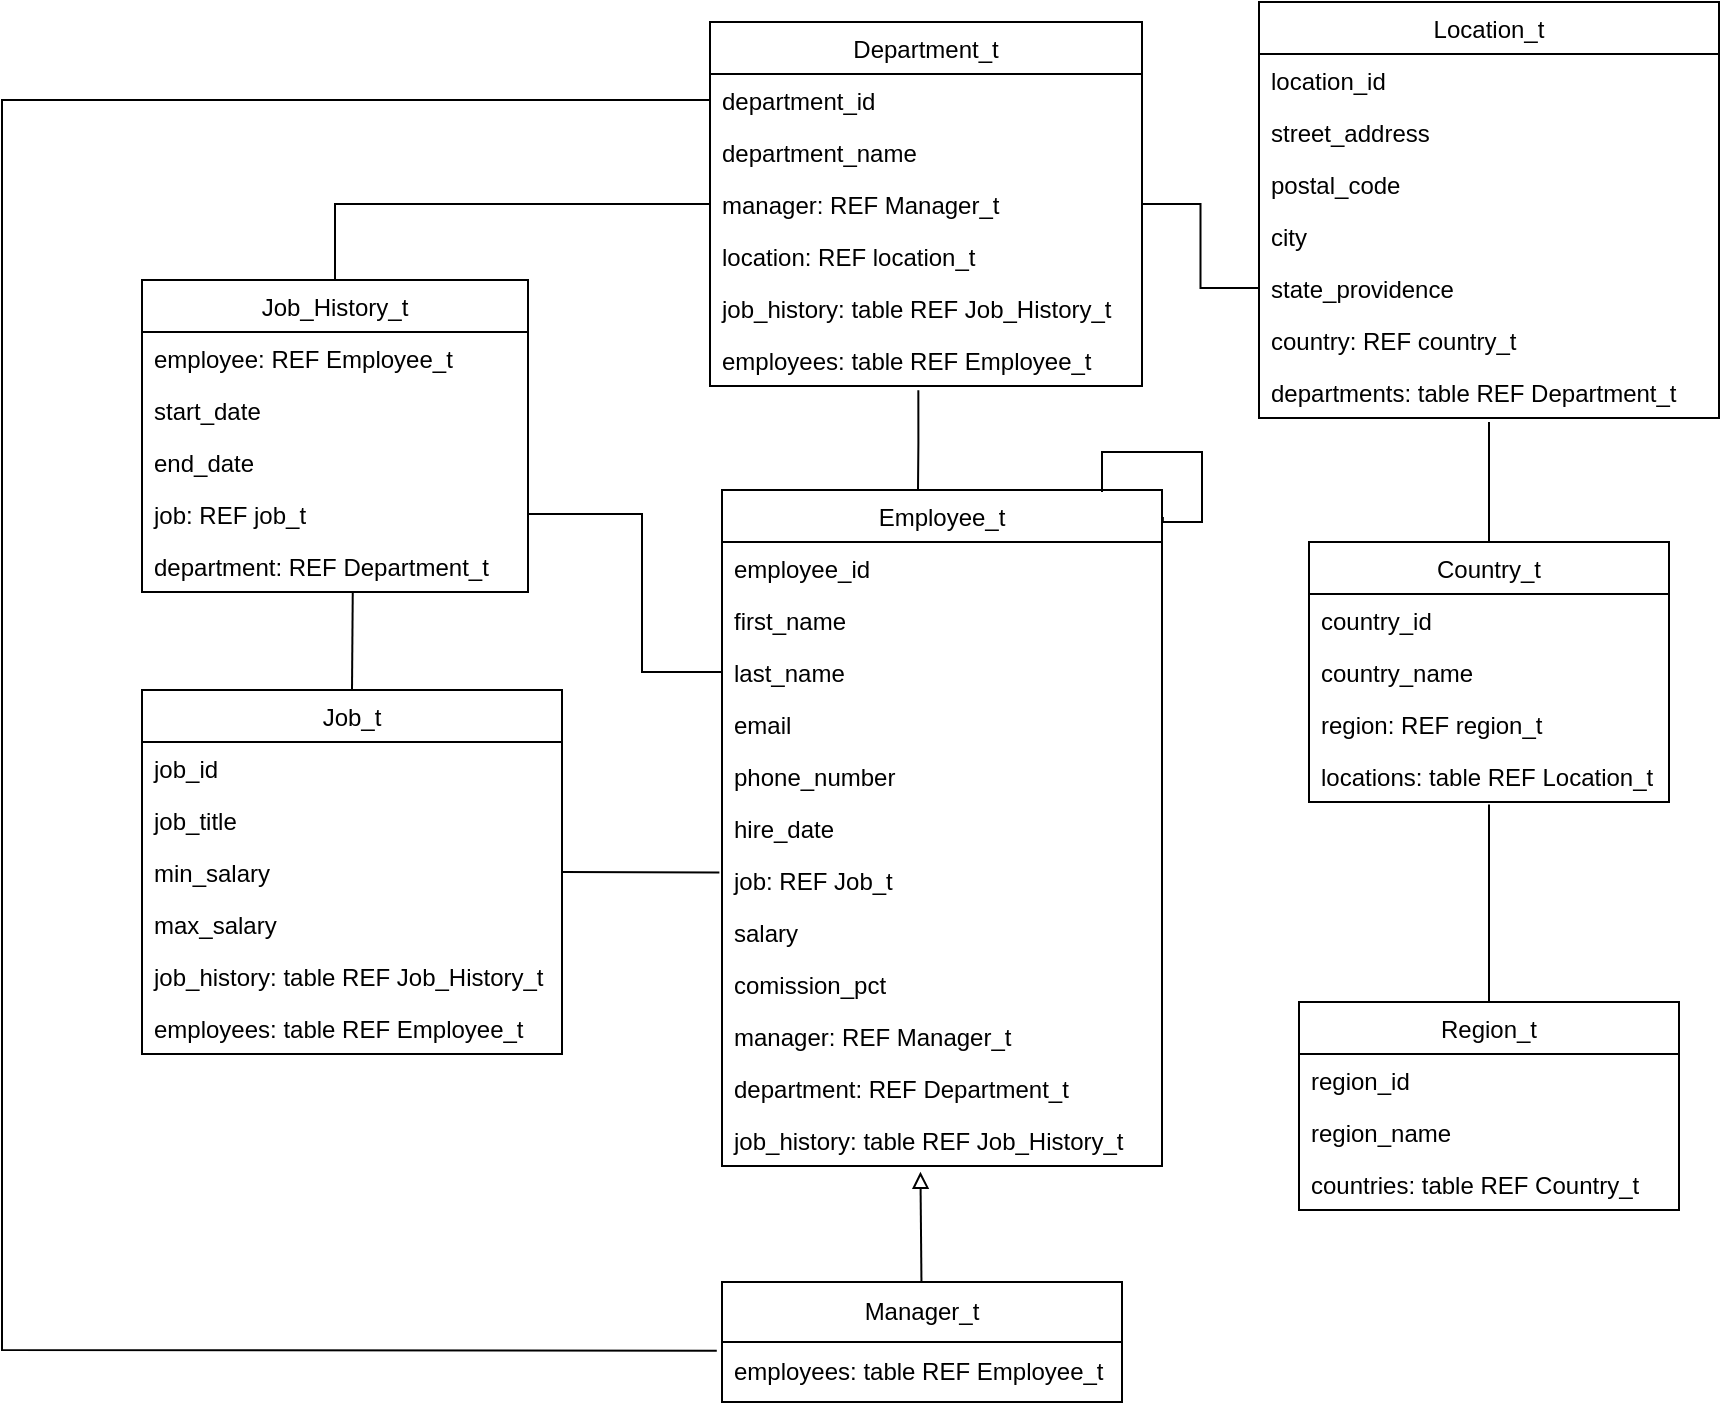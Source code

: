<mxfile version="24.3.1" type="device">
  <diagram id="C5RBs43oDa-KdzZeNtuy" name="Page-1">
    <mxGraphModel dx="1194" dy="631" grid="1" gridSize="10" guides="1" tooltips="1" connect="1" arrows="1" fold="1" page="1" pageScale="1" pageWidth="827" pageHeight="1169" math="0" shadow="0">
      <root>
        <mxCell id="WIyWlLk6GJQsqaUBKTNV-0" />
        <mxCell id="WIyWlLk6GJQsqaUBKTNV-1" parent="WIyWlLk6GJQsqaUBKTNV-0" />
        <mxCell id="zkfFHV4jXpPFQw0GAbJ--0" value="Country_t" style="swimlane;fontStyle=0;align=center;verticalAlign=top;childLayout=stackLayout;horizontal=1;startSize=26;horizontalStack=0;resizeParent=1;resizeLast=0;collapsible=1;marginBottom=0;rounded=0;shadow=0;strokeWidth=1;" parent="WIyWlLk6GJQsqaUBKTNV-1" vertex="1">
          <mxGeometry x="713.5" y="560" width="180" height="130" as="geometry">
            <mxRectangle x="230" y="140" width="160" height="26" as="alternateBounds" />
          </mxGeometry>
        </mxCell>
        <mxCell id="zkfFHV4jXpPFQw0GAbJ--1" value="country_id" style="text;align=left;verticalAlign=top;spacingLeft=4;spacingRight=4;overflow=hidden;rotatable=0;points=[[0,0.5],[1,0.5]];portConstraint=eastwest;" parent="zkfFHV4jXpPFQw0GAbJ--0" vertex="1">
          <mxGeometry y="26" width="180" height="26" as="geometry" />
        </mxCell>
        <mxCell id="zkfFHV4jXpPFQw0GAbJ--2" value="country_name" style="text;align=left;verticalAlign=top;spacingLeft=4;spacingRight=4;overflow=hidden;rotatable=0;points=[[0,0.5],[1,0.5]];portConstraint=eastwest;rounded=0;shadow=0;html=0;" parent="zkfFHV4jXpPFQw0GAbJ--0" vertex="1">
          <mxGeometry y="52" width="180" height="26" as="geometry" />
        </mxCell>
        <mxCell id="zkfFHV4jXpPFQw0GAbJ--3" value="region: REF region_t" style="text;align=left;verticalAlign=top;spacingLeft=4;spacingRight=4;overflow=hidden;rotatable=0;points=[[0,0.5],[1,0.5]];portConstraint=eastwest;rounded=0;shadow=0;html=0;" parent="zkfFHV4jXpPFQw0GAbJ--0" vertex="1">
          <mxGeometry y="78" width="180" height="26" as="geometry" />
        </mxCell>
        <mxCell id="RhpzGCmkU5AaHxRv9V3G-1" value="locations: table REF Location_t" style="text;align=left;verticalAlign=top;spacingLeft=4;spacingRight=4;overflow=hidden;rotatable=0;points=[[0,0.5],[1,0.5]];portConstraint=eastwest;rounded=0;shadow=0;html=0;" parent="zkfFHV4jXpPFQw0GAbJ--0" vertex="1">
          <mxGeometry y="104" width="180" height="26" as="geometry" />
        </mxCell>
        <mxCell id="zkfFHV4jXpPFQw0GAbJ--17" value="Region_t" style="swimlane;fontStyle=0;align=center;verticalAlign=top;childLayout=stackLayout;horizontal=1;startSize=26;horizontalStack=0;resizeParent=1;resizeLast=0;collapsible=1;marginBottom=0;rounded=0;shadow=0;strokeWidth=1;" parent="WIyWlLk6GJQsqaUBKTNV-1" vertex="1">
          <mxGeometry x="708.5" y="790" width="190" height="104" as="geometry">
            <mxRectangle x="550" y="140" width="160" height="26" as="alternateBounds" />
          </mxGeometry>
        </mxCell>
        <mxCell id="zkfFHV4jXpPFQw0GAbJ--18" value="region_id" style="text;align=left;verticalAlign=top;spacingLeft=4;spacingRight=4;overflow=hidden;rotatable=0;points=[[0,0.5],[1,0.5]];portConstraint=eastwest;" parent="zkfFHV4jXpPFQw0GAbJ--17" vertex="1">
          <mxGeometry y="26" width="190" height="26" as="geometry" />
        </mxCell>
        <mxCell id="zkfFHV4jXpPFQw0GAbJ--19" value="region_name" style="text;align=left;verticalAlign=top;spacingLeft=4;spacingRight=4;overflow=hidden;rotatable=0;points=[[0,0.5],[1,0.5]];portConstraint=eastwest;rounded=0;shadow=0;html=0;" parent="zkfFHV4jXpPFQw0GAbJ--17" vertex="1">
          <mxGeometry y="52" width="190" height="26" as="geometry" />
        </mxCell>
        <mxCell id="RhpzGCmkU5AaHxRv9V3G-0" value="countries: table REF Country_t" style="text;align=left;verticalAlign=top;spacingLeft=4;spacingRight=4;overflow=hidden;rotatable=0;points=[[0,0.5],[1,0.5]];portConstraint=eastwest;rounded=0;shadow=0;html=0;" parent="zkfFHV4jXpPFQw0GAbJ--17" vertex="1">
          <mxGeometry y="78" width="190" height="26" as="geometry" />
        </mxCell>
        <mxCell id="RhpzGCmkU5AaHxRv9V3G-2" value="Location_t" style="swimlane;fontStyle=0;align=center;verticalAlign=top;childLayout=stackLayout;horizontal=1;startSize=26;horizontalStack=0;resizeParent=1;resizeLast=0;collapsible=1;marginBottom=0;rounded=0;shadow=0;strokeWidth=1;" parent="WIyWlLk6GJQsqaUBKTNV-1" vertex="1">
          <mxGeometry x="688.5" y="290" width="230" height="208" as="geometry">
            <mxRectangle x="230" y="140" width="160" height="26" as="alternateBounds" />
          </mxGeometry>
        </mxCell>
        <mxCell id="RhpzGCmkU5AaHxRv9V3G-3" value="location_id" style="text;align=left;verticalAlign=top;spacingLeft=4;spacingRight=4;overflow=hidden;rotatable=0;points=[[0,0.5],[1,0.5]];portConstraint=eastwest;" parent="RhpzGCmkU5AaHxRv9V3G-2" vertex="1">
          <mxGeometry y="26" width="230" height="26" as="geometry" />
        </mxCell>
        <mxCell id="RhpzGCmkU5AaHxRv9V3G-4" value="street_address" style="text;align=left;verticalAlign=top;spacingLeft=4;spacingRight=4;overflow=hidden;rotatable=0;points=[[0,0.5],[1,0.5]];portConstraint=eastwest;rounded=0;shadow=0;html=0;" parent="RhpzGCmkU5AaHxRv9V3G-2" vertex="1">
          <mxGeometry y="52" width="230" height="26" as="geometry" />
        </mxCell>
        <mxCell id="RhpzGCmkU5AaHxRv9V3G-5" value="postal_code" style="text;align=left;verticalAlign=top;spacingLeft=4;spacingRight=4;overflow=hidden;rotatable=0;points=[[0,0.5],[1,0.5]];portConstraint=eastwest;rounded=0;shadow=0;html=0;" parent="RhpzGCmkU5AaHxRv9V3G-2" vertex="1">
          <mxGeometry y="78" width="230" height="26" as="geometry" />
        </mxCell>
        <mxCell id="RhpzGCmkU5AaHxRv9V3G-6" value="city" style="text;align=left;verticalAlign=top;spacingLeft=4;spacingRight=4;overflow=hidden;rotatable=0;points=[[0,0.5],[1,0.5]];portConstraint=eastwest;rounded=0;shadow=0;html=0;" parent="RhpzGCmkU5AaHxRv9V3G-2" vertex="1">
          <mxGeometry y="104" width="230" height="26" as="geometry" />
        </mxCell>
        <mxCell id="RhpzGCmkU5AaHxRv9V3G-7" value="state_providence" style="text;align=left;verticalAlign=top;spacingLeft=4;spacingRight=4;overflow=hidden;rotatable=0;points=[[0,0.5],[1,0.5]];portConstraint=eastwest;rounded=0;shadow=0;html=0;" parent="RhpzGCmkU5AaHxRv9V3G-2" vertex="1">
          <mxGeometry y="130" width="230" height="26" as="geometry" />
        </mxCell>
        <mxCell id="RhpzGCmkU5AaHxRv9V3G-8" value="country: REF country_t" style="text;align=left;verticalAlign=top;spacingLeft=4;spacingRight=4;overflow=hidden;rotatable=0;points=[[0,0.5],[1,0.5]];portConstraint=eastwest;rounded=0;shadow=0;html=0;" parent="RhpzGCmkU5AaHxRv9V3G-2" vertex="1">
          <mxGeometry y="156" width="230" height="26" as="geometry" />
        </mxCell>
        <mxCell id="RhpzGCmkU5AaHxRv9V3G-17" value="departments: table REF Department_t" style="text;align=left;verticalAlign=top;spacingLeft=4;spacingRight=4;overflow=hidden;rotatable=0;points=[[0,0.5],[1,0.5]];portConstraint=eastwest;rounded=0;shadow=0;html=0;" parent="RhpzGCmkU5AaHxRv9V3G-2" vertex="1">
          <mxGeometry y="182" width="230" height="26" as="geometry" />
        </mxCell>
        <mxCell id="RhpzGCmkU5AaHxRv9V3G-10" value="Department_t" style="swimlane;fontStyle=0;align=center;verticalAlign=top;childLayout=stackLayout;horizontal=1;startSize=26;horizontalStack=0;resizeParent=1;resizeLast=0;collapsible=1;marginBottom=0;rounded=0;shadow=0;strokeWidth=1;" parent="WIyWlLk6GJQsqaUBKTNV-1" vertex="1">
          <mxGeometry x="414" y="300" width="216" height="182" as="geometry">
            <mxRectangle x="230" y="140" width="160" height="26" as="alternateBounds" />
          </mxGeometry>
        </mxCell>
        <mxCell id="RhpzGCmkU5AaHxRv9V3G-11" value="department_id" style="text;align=left;verticalAlign=top;spacingLeft=4;spacingRight=4;overflow=hidden;rotatable=0;points=[[0,0.5],[1,0.5]];portConstraint=eastwest;" parent="RhpzGCmkU5AaHxRv9V3G-10" vertex="1">
          <mxGeometry y="26" width="216" height="26" as="geometry" />
        </mxCell>
        <mxCell id="RhpzGCmkU5AaHxRv9V3G-12" value="department_name" style="text;align=left;verticalAlign=top;spacingLeft=4;spacingRight=4;overflow=hidden;rotatable=0;points=[[0,0.5],[1,0.5]];portConstraint=eastwest;rounded=0;shadow=0;html=0;" parent="RhpzGCmkU5AaHxRv9V3G-10" vertex="1">
          <mxGeometry y="52" width="216" height="26" as="geometry" />
        </mxCell>
        <mxCell id="RhpzGCmkU5AaHxRv9V3G-13" value="manager: REF Manager_t" style="text;align=left;verticalAlign=top;spacingLeft=4;spacingRight=4;overflow=hidden;rotatable=0;points=[[0,0.5],[1,0.5]];portConstraint=eastwest;rounded=0;shadow=0;html=0;" parent="RhpzGCmkU5AaHxRv9V3G-10" vertex="1">
          <mxGeometry y="78" width="216" height="26" as="geometry" />
        </mxCell>
        <mxCell id="RhpzGCmkU5AaHxRv9V3G-14" value="location: REF location_t" style="text;align=left;verticalAlign=top;spacingLeft=4;spacingRight=4;overflow=hidden;rotatable=0;points=[[0,0.5],[1,0.5]];portConstraint=eastwest;rounded=0;shadow=0;html=0;" parent="RhpzGCmkU5AaHxRv9V3G-10" vertex="1">
          <mxGeometry y="104" width="216" height="26" as="geometry" />
        </mxCell>
        <mxCell id="RhpzGCmkU5AaHxRv9V3G-24" value="job_history: table REF Job_History_t" style="text;align=left;verticalAlign=top;spacingLeft=4;spacingRight=4;overflow=hidden;rotatable=0;points=[[0,0.5],[1,0.5]];portConstraint=eastwest;rounded=0;shadow=0;html=0;" parent="RhpzGCmkU5AaHxRv9V3G-10" vertex="1">
          <mxGeometry y="130" width="216" height="26" as="geometry" />
        </mxCell>
        <mxCell id="iyXDsux5A1y-6RJhfLyG-2" value="employees: table REF Employee_t" style="text;align=left;verticalAlign=top;spacingLeft=4;spacingRight=4;overflow=hidden;rotatable=0;points=[[0,0.5],[1,0.5]];portConstraint=eastwest;rounded=0;shadow=0;html=0;" parent="RhpzGCmkU5AaHxRv9V3G-10" vertex="1">
          <mxGeometry y="156" width="216" height="26" as="geometry" />
        </mxCell>
        <mxCell id="RhpzGCmkU5AaHxRv9V3G-46" style="edgeStyle=orthogonalEdgeStyle;rounded=0;orthogonalLoop=1;jettySize=auto;html=1;entryX=0;entryY=0.5;entryDx=0;entryDy=0;endArrow=none;endFill=0;" parent="WIyWlLk6GJQsqaUBKTNV-1" source="RhpzGCmkU5AaHxRv9V3G-18" target="RhpzGCmkU5AaHxRv9V3G-13" edge="1">
          <mxGeometry relative="1" as="geometry" />
        </mxCell>
        <mxCell id="RhpzGCmkU5AaHxRv9V3G-18" value="Job_History_t" style="swimlane;fontStyle=0;align=center;verticalAlign=top;childLayout=stackLayout;horizontal=1;startSize=26;horizontalStack=0;resizeParent=1;resizeLast=0;collapsible=1;marginBottom=0;rounded=0;shadow=0;strokeWidth=1;" parent="WIyWlLk6GJQsqaUBKTNV-1" vertex="1">
          <mxGeometry x="130" y="429" width="193" height="156" as="geometry">
            <mxRectangle x="230" y="140" width="160" height="26" as="alternateBounds" />
          </mxGeometry>
        </mxCell>
        <mxCell id="RhpzGCmkU5AaHxRv9V3G-19" value="employee: REF Employee_t" style="text;align=left;verticalAlign=top;spacingLeft=4;spacingRight=4;overflow=hidden;rotatable=0;points=[[0,0.5],[1,0.5]];portConstraint=eastwest;" parent="RhpzGCmkU5AaHxRv9V3G-18" vertex="1">
          <mxGeometry y="26" width="193" height="26" as="geometry" />
        </mxCell>
        <mxCell id="RhpzGCmkU5AaHxRv9V3G-20" value="start_date" style="text;align=left;verticalAlign=top;spacingLeft=4;spacingRight=4;overflow=hidden;rotatable=0;points=[[0,0.5],[1,0.5]];portConstraint=eastwest;rounded=0;shadow=0;html=0;" parent="RhpzGCmkU5AaHxRv9V3G-18" vertex="1">
          <mxGeometry y="52" width="193" height="26" as="geometry" />
        </mxCell>
        <mxCell id="RhpzGCmkU5AaHxRv9V3G-21" value="end_date" style="text;align=left;verticalAlign=top;spacingLeft=4;spacingRight=4;overflow=hidden;rotatable=0;points=[[0,0.5],[1,0.5]];portConstraint=eastwest;rounded=0;shadow=0;html=0;" parent="RhpzGCmkU5AaHxRv9V3G-18" vertex="1">
          <mxGeometry y="78" width="193" height="26" as="geometry" />
        </mxCell>
        <mxCell id="RhpzGCmkU5AaHxRv9V3G-22" value="job: REF job_t" style="text;align=left;verticalAlign=top;spacingLeft=4;spacingRight=4;overflow=hidden;rotatable=0;points=[[0,0.5],[1,0.5]];portConstraint=eastwest;rounded=0;shadow=0;html=0;" parent="RhpzGCmkU5AaHxRv9V3G-18" vertex="1">
          <mxGeometry y="104" width="193" height="26" as="geometry" />
        </mxCell>
        <mxCell id="RhpzGCmkU5AaHxRv9V3G-23" value="department: REF Department_t" style="text;align=left;verticalAlign=top;spacingLeft=4;spacingRight=4;overflow=hidden;rotatable=0;points=[[0,0.5],[1,0.5]];portConstraint=eastwest;rounded=0;shadow=0;html=0;" parent="RhpzGCmkU5AaHxRv9V3G-18" vertex="1">
          <mxGeometry y="130" width="193" height="26" as="geometry" />
        </mxCell>
        <mxCell id="RhpzGCmkU5AaHxRv9V3G-25" value="Job_t" style="swimlane;fontStyle=0;align=center;verticalAlign=top;childLayout=stackLayout;horizontal=1;startSize=26;horizontalStack=0;resizeParent=1;resizeLast=0;collapsible=1;marginBottom=0;rounded=0;shadow=0;strokeWidth=1;" parent="WIyWlLk6GJQsqaUBKTNV-1" vertex="1">
          <mxGeometry x="130" y="634" width="210" height="182" as="geometry">
            <mxRectangle x="230" y="140" width="160" height="26" as="alternateBounds" />
          </mxGeometry>
        </mxCell>
        <mxCell id="RhpzGCmkU5AaHxRv9V3G-26" value="job_id" style="text;align=left;verticalAlign=top;spacingLeft=4;spacingRight=4;overflow=hidden;rotatable=0;points=[[0,0.5],[1,0.5]];portConstraint=eastwest;" parent="RhpzGCmkU5AaHxRv9V3G-25" vertex="1">
          <mxGeometry y="26" width="210" height="26" as="geometry" />
        </mxCell>
        <mxCell id="RhpzGCmkU5AaHxRv9V3G-27" value="job_title" style="text;align=left;verticalAlign=top;spacingLeft=4;spacingRight=4;overflow=hidden;rotatable=0;points=[[0,0.5],[1,0.5]];portConstraint=eastwest;rounded=0;shadow=0;html=0;" parent="RhpzGCmkU5AaHxRv9V3G-25" vertex="1">
          <mxGeometry y="52" width="210" height="26" as="geometry" />
        </mxCell>
        <mxCell id="RhpzGCmkU5AaHxRv9V3G-28" value="min_salary" style="text;align=left;verticalAlign=top;spacingLeft=4;spacingRight=4;overflow=hidden;rotatable=0;points=[[0,0.5],[1,0.5]];portConstraint=eastwest;rounded=0;shadow=0;html=0;" parent="RhpzGCmkU5AaHxRv9V3G-25" vertex="1">
          <mxGeometry y="78" width="210" height="26" as="geometry" />
        </mxCell>
        <mxCell id="RhpzGCmkU5AaHxRv9V3G-29" value="max_salary" style="text;align=left;verticalAlign=top;spacingLeft=4;spacingRight=4;overflow=hidden;rotatable=0;points=[[0,0.5],[1,0.5]];portConstraint=eastwest;rounded=0;shadow=0;html=0;" parent="RhpzGCmkU5AaHxRv9V3G-25" vertex="1">
          <mxGeometry y="104" width="210" height="26" as="geometry" />
        </mxCell>
        <mxCell id="RhpzGCmkU5AaHxRv9V3G-30" value="job_history: table REF Job_History_t" style="text;align=left;verticalAlign=top;spacingLeft=4;spacingRight=4;overflow=hidden;rotatable=0;points=[[0,0.5],[1,0.5]];portConstraint=eastwest;rounded=0;shadow=0;html=0;" parent="RhpzGCmkU5AaHxRv9V3G-25" vertex="1">
          <mxGeometry y="130" width="210" height="26" as="geometry" />
        </mxCell>
        <mxCell id="iUl15J_JsOuQVbFkdJoQ-0" value="employees: table REF Employee_t" style="text;align=left;verticalAlign=top;spacingLeft=4;spacingRight=4;overflow=hidden;rotatable=0;points=[[0,0.5],[1,0.5]];portConstraint=eastwest;rounded=0;shadow=0;html=0;" parent="RhpzGCmkU5AaHxRv9V3G-25" vertex="1">
          <mxGeometry y="156" width="210" height="26" as="geometry" />
        </mxCell>
        <mxCell id="RhpzGCmkU5AaHxRv9V3G-31" value="Employee_t" style="swimlane;fontStyle=0;align=center;verticalAlign=top;childLayout=stackLayout;horizontal=1;startSize=26;horizontalStack=0;resizeParent=1;resizeLast=0;collapsible=1;marginBottom=0;rounded=0;shadow=0;strokeWidth=1;" parent="WIyWlLk6GJQsqaUBKTNV-1" vertex="1">
          <mxGeometry x="420" y="534" width="220" height="338" as="geometry">
            <mxRectangle x="420" y="534" width="160" height="26" as="alternateBounds" />
          </mxGeometry>
        </mxCell>
        <mxCell id="RhpzGCmkU5AaHxRv9V3G-32" value="employee_id" style="text;align=left;verticalAlign=top;spacingLeft=4;spacingRight=4;overflow=hidden;rotatable=0;points=[[0,0.5],[1,0.5]];portConstraint=eastwest;" parent="RhpzGCmkU5AaHxRv9V3G-31" vertex="1">
          <mxGeometry y="26" width="220" height="26" as="geometry" />
        </mxCell>
        <mxCell id="RhpzGCmkU5AaHxRv9V3G-33" value="first_name" style="text;align=left;verticalAlign=top;spacingLeft=4;spacingRight=4;overflow=hidden;rotatable=0;points=[[0,0.5],[1,0.5]];portConstraint=eastwest;rounded=0;shadow=0;html=0;" parent="RhpzGCmkU5AaHxRv9V3G-31" vertex="1">
          <mxGeometry y="52" width="220" height="26" as="geometry" />
        </mxCell>
        <mxCell id="RhpzGCmkU5AaHxRv9V3G-34" value="last_name" style="text;align=left;verticalAlign=top;spacingLeft=4;spacingRight=4;overflow=hidden;rotatable=0;points=[[0,0.5],[1,0.5]];portConstraint=eastwest;rounded=0;shadow=0;html=0;" parent="RhpzGCmkU5AaHxRv9V3G-31" vertex="1">
          <mxGeometry y="78" width="220" height="26" as="geometry" />
        </mxCell>
        <mxCell id="RhpzGCmkU5AaHxRv9V3G-35" value="email" style="text;align=left;verticalAlign=top;spacingLeft=4;spacingRight=4;overflow=hidden;rotatable=0;points=[[0,0.5],[1,0.5]];portConstraint=eastwest;rounded=0;shadow=0;html=0;" parent="RhpzGCmkU5AaHxRv9V3G-31" vertex="1">
          <mxGeometry y="104" width="220" height="26" as="geometry" />
        </mxCell>
        <mxCell id="RhpzGCmkU5AaHxRv9V3G-36" value="phone_number" style="text;align=left;verticalAlign=top;spacingLeft=4;spacingRight=4;overflow=hidden;rotatable=0;points=[[0,0.5],[1,0.5]];portConstraint=eastwest;rounded=0;shadow=0;html=0;" parent="RhpzGCmkU5AaHxRv9V3G-31" vertex="1">
          <mxGeometry y="130" width="220" height="26" as="geometry" />
        </mxCell>
        <mxCell id="RhpzGCmkU5AaHxRv9V3G-37" value="hire_date" style="text;align=left;verticalAlign=top;spacingLeft=4;spacingRight=4;overflow=hidden;rotatable=0;points=[[0,0.5],[1,0.5]];portConstraint=eastwest;rounded=0;shadow=0;html=0;" parent="RhpzGCmkU5AaHxRv9V3G-31" vertex="1">
          <mxGeometry y="156" width="220" height="26" as="geometry" />
        </mxCell>
        <mxCell id="RhpzGCmkU5AaHxRv9V3G-38" value="job: REF Job_t" style="text;align=left;verticalAlign=top;spacingLeft=4;spacingRight=4;overflow=hidden;rotatable=0;points=[[0,0.5],[1,0.5]];portConstraint=eastwest;rounded=0;shadow=0;html=0;" parent="RhpzGCmkU5AaHxRv9V3G-31" vertex="1">
          <mxGeometry y="182" width="220" height="26" as="geometry" />
        </mxCell>
        <mxCell id="RhpzGCmkU5AaHxRv9V3G-39" value="salary" style="text;align=left;verticalAlign=top;spacingLeft=4;spacingRight=4;overflow=hidden;rotatable=0;points=[[0,0.5],[1,0.5]];portConstraint=eastwest;rounded=0;shadow=0;html=0;" parent="RhpzGCmkU5AaHxRv9V3G-31" vertex="1">
          <mxGeometry y="208" width="220" height="26" as="geometry" />
        </mxCell>
        <mxCell id="RhpzGCmkU5AaHxRv9V3G-40" value="comission_pct" style="text;align=left;verticalAlign=top;spacingLeft=4;spacingRight=4;overflow=hidden;rotatable=0;points=[[0,0.5],[1,0.5]];portConstraint=eastwest;rounded=0;shadow=0;html=0;" parent="RhpzGCmkU5AaHxRv9V3G-31" vertex="1">
          <mxGeometry y="234" width="220" height="26" as="geometry" />
        </mxCell>
        <mxCell id="RhpzGCmkU5AaHxRv9V3G-41" value="manager: REF Manager_t" style="text;align=left;verticalAlign=top;spacingLeft=4;spacingRight=4;overflow=hidden;rotatable=0;points=[[0,0.5],[1,0.5]];portConstraint=eastwest;rounded=0;shadow=0;html=0;" parent="RhpzGCmkU5AaHxRv9V3G-31" vertex="1">
          <mxGeometry y="260" width="220" height="26" as="geometry" />
        </mxCell>
        <mxCell id="RhpzGCmkU5AaHxRv9V3G-42" value="department: REF Department_t" style="text;align=left;verticalAlign=top;spacingLeft=4;spacingRight=4;overflow=hidden;rotatable=0;points=[[0,0.5],[1,0.5]];portConstraint=eastwest;rounded=0;shadow=0;html=0;" parent="RhpzGCmkU5AaHxRv9V3G-31" vertex="1">
          <mxGeometry y="286" width="220" height="26" as="geometry" />
        </mxCell>
        <mxCell id="RhpzGCmkU5AaHxRv9V3G-43" value="job_history: table REF Job_History_t" style="text;align=left;verticalAlign=top;spacingLeft=4;spacingRight=4;overflow=hidden;rotatable=0;points=[[0,0.5],[1,0.5]];portConstraint=eastwest;rounded=0;shadow=0;html=0;" parent="RhpzGCmkU5AaHxRv9V3G-31" vertex="1">
          <mxGeometry y="312" width="220" height="26" as="geometry" />
        </mxCell>
        <mxCell id="RhpzGCmkU5AaHxRv9V3G-48" style="edgeStyle=orthogonalEdgeStyle;rounded=0;orthogonalLoop=1;jettySize=auto;html=1;entryX=0;entryY=0.5;entryDx=0;entryDy=0;endArrow=none;endFill=0;exitX=1;exitY=0.5;exitDx=0;exitDy=0;" parent="WIyWlLk6GJQsqaUBKTNV-1" source="RhpzGCmkU5AaHxRv9V3G-13" target="RhpzGCmkU5AaHxRv9V3G-7" edge="1">
          <mxGeometry relative="1" as="geometry">
            <mxPoint x="570" y="507" as="sourcePoint" />
            <mxPoint x="661" y="420" as="targetPoint" />
          </mxGeometry>
        </mxCell>
        <mxCell id="RhpzGCmkU5AaHxRv9V3G-49" style="edgeStyle=orthogonalEdgeStyle;rounded=0;orthogonalLoop=1;jettySize=auto;html=1;exitX=0.5;exitY=0;exitDx=0;exitDy=0;entryX=0.5;entryY=1.077;entryDx=0;entryDy=0;entryPerimeter=0;endArrow=none;endFill=0;" parent="WIyWlLk6GJQsqaUBKTNV-1" source="zkfFHV4jXpPFQw0GAbJ--0" target="RhpzGCmkU5AaHxRv9V3G-17" edge="1">
          <mxGeometry relative="1" as="geometry">
            <Array as="points">
              <mxPoint x="804" y="500" />
            </Array>
          </mxGeometry>
        </mxCell>
        <mxCell id="RhpzGCmkU5AaHxRv9V3G-50" style="edgeStyle=orthogonalEdgeStyle;rounded=0;orthogonalLoop=1;jettySize=auto;html=1;exitX=0.5;exitY=0;exitDx=0;exitDy=0;entryX=0.5;entryY=1.045;entryDx=0;entryDy=0;entryPerimeter=0;endArrow=none;endFill=0;" parent="WIyWlLk6GJQsqaUBKTNV-1" source="zkfFHV4jXpPFQw0GAbJ--17" target="RhpzGCmkU5AaHxRv9V3G-1" edge="1">
          <mxGeometry relative="1" as="geometry">
            <Array as="points">
              <mxPoint x="804" y="691" />
            </Array>
          </mxGeometry>
        </mxCell>
        <mxCell id="RhpzGCmkU5AaHxRv9V3G-52" style="edgeStyle=orthogonalEdgeStyle;rounded=0;orthogonalLoop=1;jettySize=auto;html=1;endArrow=none;endFill=0;exitX=0.492;exitY=0.994;exitDx=0;exitDy=0;exitPerimeter=0;entryX=0.455;entryY=0.002;entryDx=0;entryDy=0;entryPerimeter=0;" parent="WIyWlLk6GJQsqaUBKTNV-1" edge="1">
          <mxGeometry relative="1" as="geometry">
            <mxPoint x="518.172" y="484.064" as="sourcePoint" />
            <mxPoint x="518.0" y="534" as="targetPoint" />
            <Array as="points">
              <mxPoint x="518" y="510" />
              <mxPoint x="518" y="510" />
            </Array>
          </mxGeometry>
        </mxCell>
        <mxCell id="RhpzGCmkU5AaHxRv9V3G-54" style="edgeStyle=orthogonalEdgeStyle;rounded=0;orthogonalLoop=1;jettySize=auto;html=1;endArrow=none;endFill=0;entryX=0.455;entryY=0.002;entryDx=0;entryDy=0;entryPerimeter=0;exitX=1.002;exitY=0.04;exitDx=0;exitDy=0;exitPerimeter=0;" parent="WIyWlLk6GJQsqaUBKTNV-1" source="RhpzGCmkU5AaHxRv9V3G-31" edge="1">
          <mxGeometry relative="1" as="geometry">
            <mxPoint x="660" y="550" as="sourcePoint" />
            <mxPoint x="610" y="535" as="targetPoint" />
            <Array as="points">
              <mxPoint x="660" y="550" />
              <mxPoint x="660" y="515" />
              <mxPoint x="610" y="515" />
            </Array>
          </mxGeometry>
        </mxCell>
        <mxCell id="RhpzGCmkU5AaHxRv9V3G-55" value="" style="endArrow=none;html=1;rounded=0;exitX=1;exitY=0.5;exitDx=0;exitDy=0;entryX=-0.006;entryY=0.355;entryDx=0;entryDy=0;entryPerimeter=0;" parent="WIyWlLk6GJQsqaUBKTNV-1" source="RhpzGCmkU5AaHxRv9V3G-28" target="RhpzGCmkU5AaHxRv9V3G-38" edge="1">
          <mxGeometry width="50" height="50" relative="1" as="geometry">
            <mxPoint x="260" y="770" as="sourcePoint" />
            <mxPoint x="310" y="720" as="targetPoint" />
          </mxGeometry>
        </mxCell>
        <mxCell id="RhpzGCmkU5AaHxRv9V3G-56" value="" style="endArrow=none;html=1;rounded=0;exitX=0.5;exitY=0;exitDx=0;exitDy=0;entryX=0.546;entryY=0.988;entryDx=0;entryDy=0;entryPerimeter=0;" parent="WIyWlLk6GJQsqaUBKTNV-1" source="RhpzGCmkU5AaHxRv9V3G-25" target="RhpzGCmkU5AaHxRv9V3G-23" edge="1">
          <mxGeometry width="50" height="50" relative="1" as="geometry">
            <mxPoint x="350" y="640" as="sourcePoint" />
            <mxPoint x="400" y="590" as="targetPoint" />
          </mxGeometry>
        </mxCell>
        <mxCell id="RhpzGCmkU5AaHxRv9V3G-57" value="" style="endArrow=none;html=1;rounded=0;exitX=1;exitY=0.5;exitDx=0;exitDy=0;entryX=0;entryY=0.5;entryDx=0;entryDy=0;" parent="WIyWlLk6GJQsqaUBKTNV-1" source="RhpzGCmkU5AaHxRv9V3G-22" target="RhpzGCmkU5AaHxRv9V3G-34" edge="1">
          <mxGeometry width="50" height="50" relative="1" as="geometry">
            <mxPoint x="540" y="660" as="sourcePoint" />
            <mxPoint x="590" y="610" as="targetPoint" />
            <Array as="points">
              <mxPoint x="380" y="546" />
              <mxPoint x="380" y="625" />
            </Array>
          </mxGeometry>
        </mxCell>
        <mxCell id="iUl15J_JsOuQVbFkdJoQ-1" value="" style="endArrow=block;html=1;rounded=0;endFill=0;entryX=0.451;entryY=1.11;entryDx=0;entryDy=0;entryPerimeter=0;" parent="WIyWlLk6GJQsqaUBKTNV-1" source="iUl15J_JsOuQVbFkdJoQ-2" target="RhpzGCmkU5AaHxRv9V3G-43" edge="1">
          <mxGeometry width="50" height="50" relative="1" as="geometry">
            <mxPoint x="520" y="990" as="sourcePoint" />
            <mxPoint x="520" y="900" as="targetPoint" />
          </mxGeometry>
        </mxCell>
        <mxCell id="iUl15J_JsOuQVbFkdJoQ-2" value="Manager_t" style="swimlane;fontStyle=0;childLayout=stackLayout;horizontal=1;startSize=30;horizontalStack=0;resizeParent=1;resizeParentMax=0;resizeLast=0;collapsible=1;marginBottom=0;whiteSpace=wrap;html=1;" parent="WIyWlLk6GJQsqaUBKTNV-1" vertex="1">
          <mxGeometry x="420" y="930" width="200" height="60" as="geometry" />
        </mxCell>
        <mxCell id="iUl15J_JsOuQVbFkdJoQ-3" value="&lt;span style=&quot;text-wrap: nowrap;&quot;&gt;employees: table REF Employee_t&lt;/span&gt;" style="text;strokeColor=none;fillColor=none;align=left;verticalAlign=middle;spacingLeft=4;spacingRight=4;overflow=hidden;points=[[0,0.5],[1,0.5]];portConstraint=eastwest;rotatable=0;whiteSpace=wrap;html=1;" parent="iUl15J_JsOuQVbFkdJoQ-2" vertex="1">
          <mxGeometry y="30" width="200" height="30" as="geometry" />
        </mxCell>
        <mxCell id="iUl15J_JsOuQVbFkdJoQ-8" value="" style="endArrow=none;html=1;rounded=0;entryX=0;entryY=0.5;entryDx=0;entryDy=0;exitX=-0.013;exitY=0.144;exitDx=0;exitDy=0;exitPerimeter=0;" parent="WIyWlLk6GJQsqaUBKTNV-1" source="iUl15J_JsOuQVbFkdJoQ-3" target="RhpzGCmkU5AaHxRv9V3G-11" edge="1">
          <mxGeometry width="50" height="50" relative="1" as="geometry">
            <mxPoint x="60" y="970" as="sourcePoint" />
            <mxPoint x="550" y="650" as="targetPoint" />
            <Array as="points">
              <mxPoint x="60" y="964" />
              <mxPoint x="60" y="339" />
            </Array>
          </mxGeometry>
        </mxCell>
      </root>
    </mxGraphModel>
  </diagram>
</mxfile>
